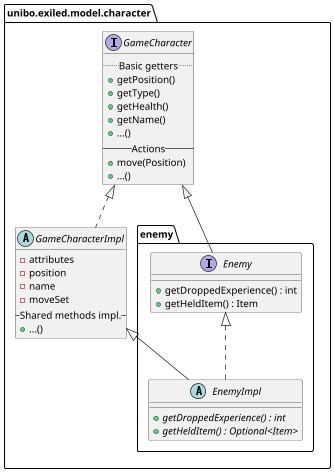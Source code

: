 @startuml
scale 0.7
set separator none
package unibo.exiled.model.character {
    interface GameCharacter{
        .. Basic getters ..
        +getPosition()
        +getType()
        +getHealth()
        +getName()
        + ...()
        -- Actions --
        +move(Position)
        +...()
    }
    abstract class GameCharacterImpl{
        - attributes
        - position
        - name
        - moveSet
        -- Shared methods impl.--
        +...()
    }
    package enemy{
        interface Enemy{
            + getDroppedExperience() : int
            + getHeldItem() : Item
        }
        abstract class EnemyImpl{
            + {abstract} getDroppedExperience() : int
            + {abstract} getHeldItem() : Optional<Item>
        }
    }
}


GameCharacter <|.. GameCharacterImpl
GameCharacter <|-- Enemy
GameCharacterImpl <|-- EnemyImpl
Enemy <|.. EnemyImpl

@enduml